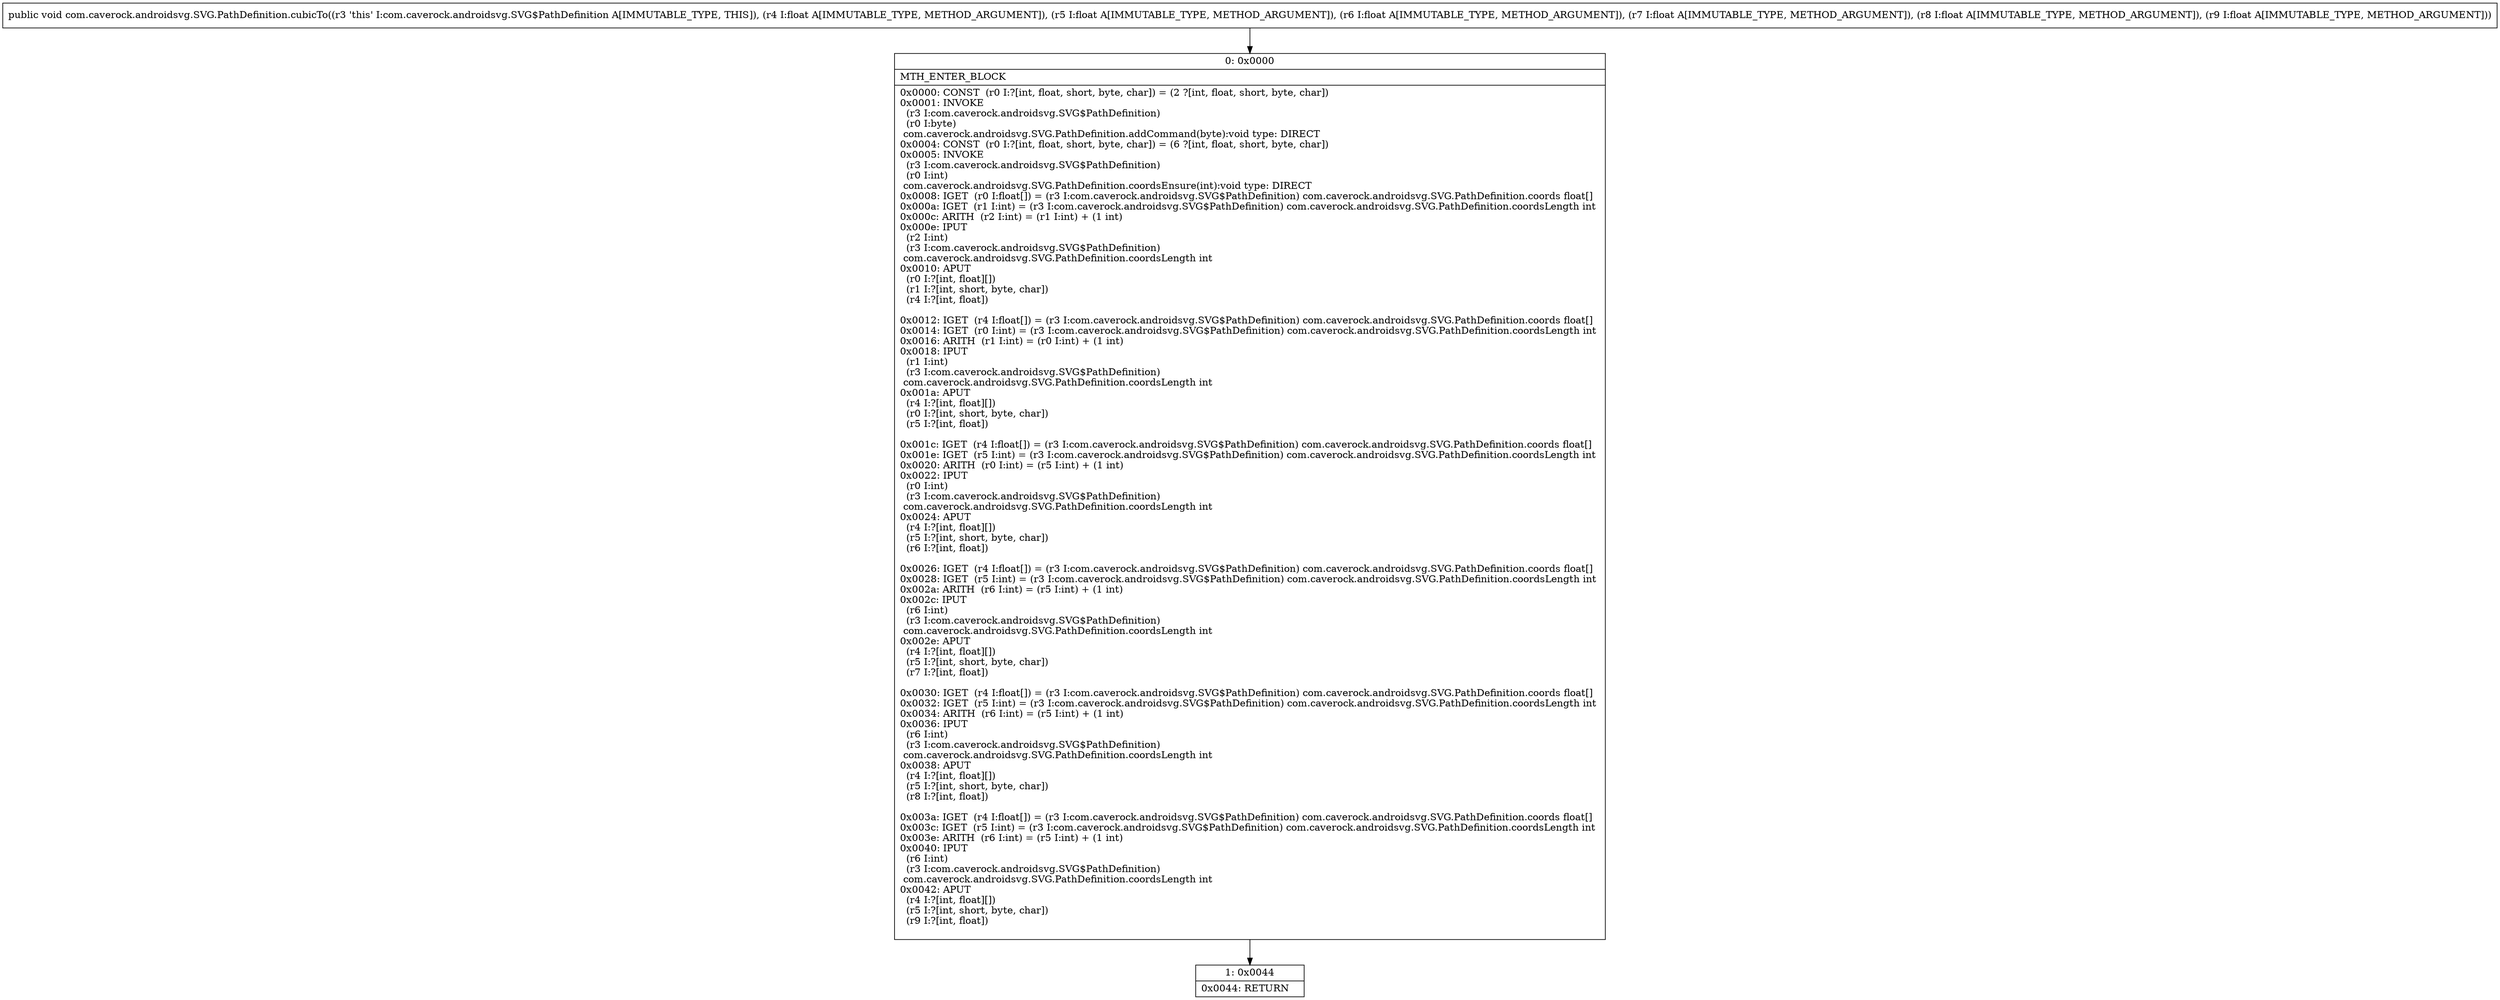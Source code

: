 digraph "CFG forcom.caverock.androidsvg.SVG.PathDefinition.cubicTo(FFFFFF)V" {
Node_0 [shape=record,label="{0\:\ 0x0000|MTH_ENTER_BLOCK\l|0x0000: CONST  (r0 I:?[int, float, short, byte, char]) = (2 ?[int, float, short, byte, char]) \l0x0001: INVOKE  \l  (r3 I:com.caverock.androidsvg.SVG$PathDefinition)\l  (r0 I:byte)\l com.caverock.androidsvg.SVG.PathDefinition.addCommand(byte):void type: DIRECT \l0x0004: CONST  (r0 I:?[int, float, short, byte, char]) = (6 ?[int, float, short, byte, char]) \l0x0005: INVOKE  \l  (r3 I:com.caverock.androidsvg.SVG$PathDefinition)\l  (r0 I:int)\l com.caverock.androidsvg.SVG.PathDefinition.coordsEnsure(int):void type: DIRECT \l0x0008: IGET  (r0 I:float[]) = (r3 I:com.caverock.androidsvg.SVG$PathDefinition) com.caverock.androidsvg.SVG.PathDefinition.coords float[] \l0x000a: IGET  (r1 I:int) = (r3 I:com.caverock.androidsvg.SVG$PathDefinition) com.caverock.androidsvg.SVG.PathDefinition.coordsLength int \l0x000c: ARITH  (r2 I:int) = (r1 I:int) + (1 int) \l0x000e: IPUT  \l  (r2 I:int)\l  (r3 I:com.caverock.androidsvg.SVG$PathDefinition)\l com.caverock.androidsvg.SVG.PathDefinition.coordsLength int \l0x0010: APUT  \l  (r0 I:?[int, float][])\l  (r1 I:?[int, short, byte, char])\l  (r4 I:?[int, float])\l \l0x0012: IGET  (r4 I:float[]) = (r3 I:com.caverock.androidsvg.SVG$PathDefinition) com.caverock.androidsvg.SVG.PathDefinition.coords float[] \l0x0014: IGET  (r0 I:int) = (r3 I:com.caverock.androidsvg.SVG$PathDefinition) com.caverock.androidsvg.SVG.PathDefinition.coordsLength int \l0x0016: ARITH  (r1 I:int) = (r0 I:int) + (1 int) \l0x0018: IPUT  \l  (r1 I:int)\l  (r3 I:com.caverock.androidsvg.SVG$PathDefinition)\l com.caverock.androidsvg.SVG.PathDefinition.coordsLength int \l0x001a: APUT  \l  (r4 I:?[int, float][])\l  (r0 I:?[int, short, byte, char])\l  (r5 I:?[int, float])\l \l0x001c: IGET  (r4 I:float[]) = (r3 I:com.caverock.androidsvg.SVG$PathDefinition) com.caverock.androidsvg.SVG.PathDefinition.coords float[] \l0x001e: IGET  (r5 I:int) = (r3 I:com.caverock.androidsvg.SVG$PathDefinition) com.caverock.androidsvg.SVG.PathDefinition.coordsLength int \l0x0020: ARITH  (r0 I:int) = (r5 I:int) + (1 int) \l0x0022: IPUT  \l  (r0 I:int)\l  (r3 I:com.caverock.androidsvg.SVG$PathDefinition)\l com.caverock.androidsvg.SVG.PathDefinition.coordsLength int \l0x0024: APUT  \l  (r4 I:?[int, float][])\l  (r5 I:?[int, short, byte, char])\l  (r6 I:?[int, float])\l \l0x0026: IGET  (r4 I:float[]) = (r3 I:com.caverock.androidsvg.SVG$PathDefinition) com.caverock.androidsvg.SVG.PathDefinition.coords float[] \l0x0028: IGET  (r5 I:int) = (r3 I:com.caverock.androidsvg.SVG$PathDefinition) com.caverock.androidsvg.SVG.PathDefinition.coordsLength int \l0x002a: ARITH  (r6 I:int) = (r5 I:int) + (1 int) \l0x002c: IPUT  \l  (r6 I:int)\l  (r3 I:com.caverock.androidsvg.SVG$PathDefinition)\l com.caverock.androidsvg.SVG.PathDefinition.coordsLength int \l0x002e: APUT  \l  (r4 I:?[int, float][])\l  (r5 I:?[int, short, byte, char])\l  (r7 I:?[int, float])\l \l0x0030: IGET  (r4 I:float[]) = (r3 I:com.caverock.androidsvg.SVG$PathDefinition) com.caverock.androidsvg.SVG.PathDefinition.coords float[] \l0x0032: IGET  (r5 I:int) = (r3 I:com.caverock.androidsvg.SVG$PathDefinition) com.caverock.androidsvg.SVG.PathDefinition.coordsLength int \l0x0034: ARITH  (r6 I:int) = (r5 I:int) + (1 int) \l0x0036: IPUT  \l  (r6 I:int)\l  (r3 I:com.caverock.androidsvg.SVG$PathDefinition)\l com.caverock.androidsvg.SVG.PathDefinition.coordsLength int \l0x0038: APUT  \l  (r4 I:?[int, float][])\l  (r5 I:?[int, short, byte, char])\l  (r8 I:?[int, float])\l \l0x003a: IGET  (r4 I:float[]) = (r3 I:com.caverock.androidsvg.SVG$PathDefinition) com.caverock.androidsvg.SVG.PathDefinition.coords float[] \l0x003c: IGET  (r5 I:int) = (r3 I:com.caverock.androidsvg.SVG$PathDefinition) com.caverock.androidsvg.SVG.PathDefinition.coordsLength int \l0x003e: ARITH  (r6 I:int) = (r5 I:int) + (1 int) \l0x0040: IPUT  \l  (r6 I:int)\l  (r3 I:com.caverock.androidsvg.SVG$PathDefinition)\l com.caverock.androidsvg.SVG.PathDefinition.coordsLength int \l0x0042: APUT  \l  (r4 I:?[int, float][])\l  (r5 I:?[int, short, byte, char])\l  (r9 I:?[int, float])\l \l}"];
Node_1 [shape=record,label="{1\:\ 0x0044|0x0044: RETURN   \l}"];
MethodNode[shape=record,label="{public void com.caverock.androidsvg.SVG.PathDefinition.cubicTo((r3 'this' I:com.caverock.androidsvg.SVG$PathDefinition A[IMMUTABLE_TYPE, THIS]), (r4 I:float A[IMMUTABLE_TYPE, METHOD_ARGUMENT]), (r5 I:float A[IMMUTABLE_TYPE, METHOD_ARGUMENT]), (r6 I:float A[IMMUTABLE_TYPE, METHOD_ARGUMENT]), (r7 I:float A[IMMUTABLE_TYPE, METHOD_ARGUMENT]), (r8 I:float A[IMMUTABLE_TYPE, METHOD_ARGUMENT]), (r9 I:float A[IMMUTABLE_TYPE, METHOD_ARGUMENT])) }"];
MethodNode -> Node_0;
Node_0 -> Node_1;
}

